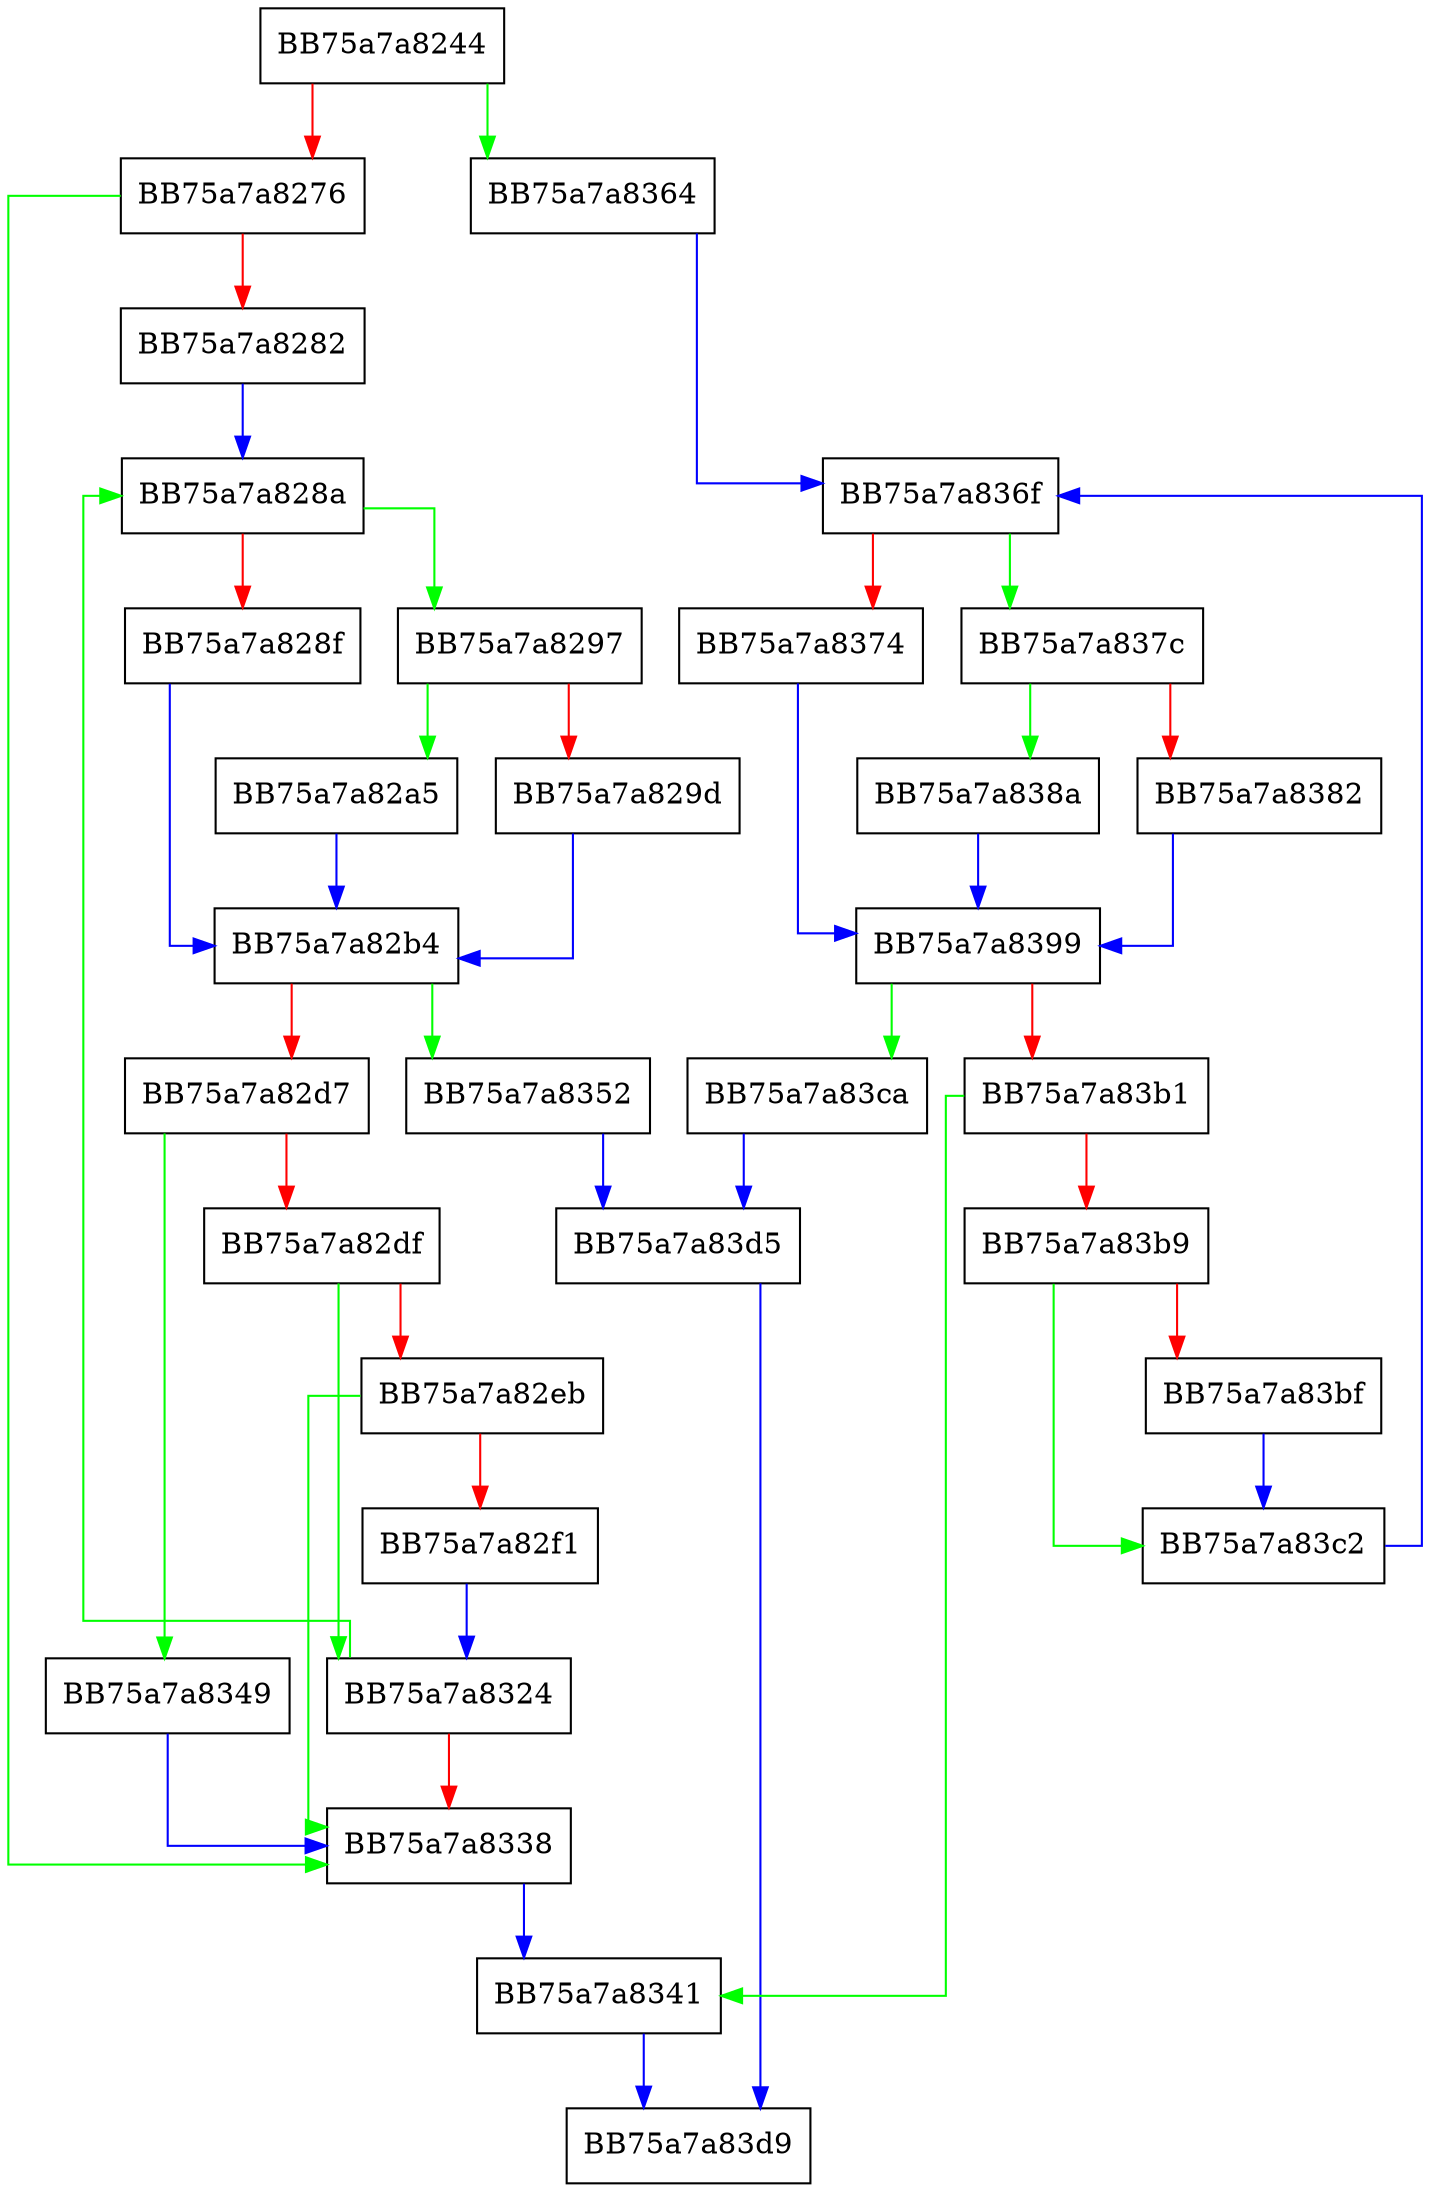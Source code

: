digraph __mbsrtowcs_utf8 {
  node [shape="box"];
  graph [splines=ortho];
  BB75a7a8244 -> BB75a7a8364 [color="green"];
  BB75a7a8244 -> BB75a7a8276 [color="red"];
  BB75a7a8276 -> BB75a7a8338 [color="green"];
  BB75a7a8276 -> BB75a7a8282 [color="red"];
  BB75a7a8282 -> BB75a7a828a [color="blue"];
  BB75a7a828a -> BB75a7a8297 [color="green"];
  BB75a7a828a -> BB75a7a828f [color="red"];
  BB75a7a828f -> BB75a7a82b4 [color="blue"];
  BB75a7a8297 -> BB75a7a82a5 [color="green"];
  BB75a7a8297 -> BB75a7a829d [color="red"];
  BB75a7a829d -> BB75a7a82b4 [color="blue"];
  BB75a7a82a5 -> BB75a7a82b4 [color="blue"];
  BB75a7a82b4 -> BB75a7a8352 [color="green"];
  BB75a7a82b4 -> BB75a7a82d7 [color="red"];
  BB75a7a82d7 -> BB75a7a8349 [color="green"];
  BB75a7a82d7 -> BB75a7a82df [color="red"];
  BB75a7a82df -> BB75a7a8324 [color="green"];
  BB75a7a82df -> BB75a7a82eb [color="red"];
  BB75a7a82eb -> BB75a7a8338 [color="green"];
  BB75a7a82eb -> BB75a7a82f1 [color="red"];
  BB75a7a82f1 -> BB75a7a8324 [color="blue"];
  BB75a7a8324 -> BB75a7a828a [color="green"];
  BB75a7a8324 -> BB75a7a8338 [color="red"];
  BB75a7a8338 -> BB75a7a8341 [color="blue"];
  BB75a7a8341 -> BB75a7a83d9 [color="blue"];
  BB75a7a8349 -> BB75a7a8338 [color="blue"];
  BB75a7a8352 -> BB75a7a83d5 [color="blue"];
  BB75a7a8364 -> BB75a7a836f [color="blue"];
  BB75a7a836f -> BB75a7a837c [color="green"];
  BB75a7a836f -> BB75a7a8374 [color="red"];
  BB75a7a8374 -> BB75a7a8399 [color="blue"];
  BB75a7a837c -> BB75a7a838a [color="green"];
  BB75a7a837c -> BB75a7a8382 [color="red"];
  BB75a7a8382 -> BB75a7a8399 [color="blue"];
  BB75a7a838a -> BB75a7a8399 [color="blue"];
  BB75a7a8399 -> BB75a7a83ca [color="green"];
  BB75a7a8399 -> BB75a7a83b1 [color="red"];
  BB75a7a83b1 -> BB75a7a8341 [color="green"];
  BB75a7a83b1 -> BB75a7a83b9 [color="red"];
  BB75a7a83b9 -> BB75a7a83c2 [color="green"];
  BB75a7a83b9 -> BB75a7a83bf [color="red"];
  BB75a7a83bf -> BB75a7a83c2 [color="blue"];
  BB75a7a83c2 -> BB75a7a836f [color="blue"];
  BB75a7a83ca -> BB75a7a83d5 [color="blue"];
  BB75a7a83d5 -> BB75a7a83d9 [color="blue"];
}